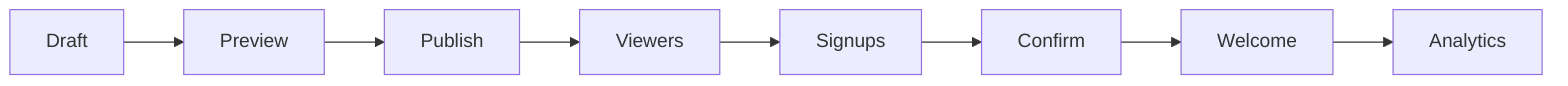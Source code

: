 flowchart LR
  Draft --> Preview --> Publish --> Viewers --> Signups --> Confirm --> Welcome --> Analytics